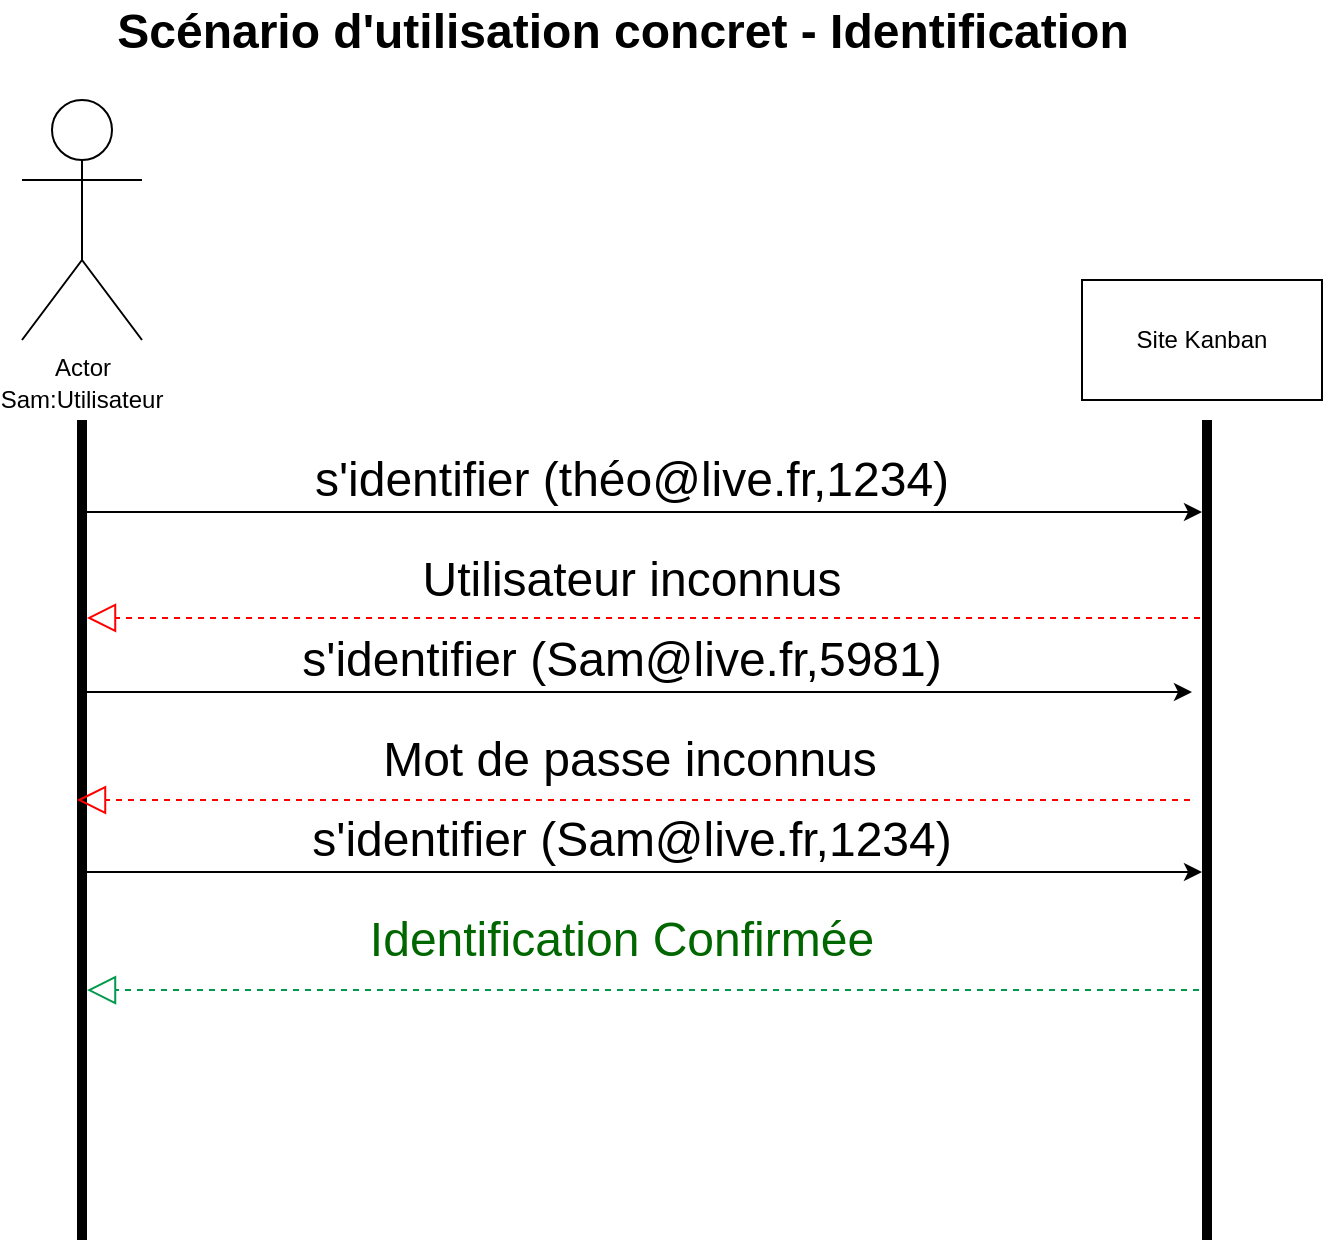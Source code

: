 <mxfile version="13.9.9" type="device"><diagram id="3nhy7YO2goOuWsndaVzW" name="Page-1"><mxGraphModel dx="1086" dy="806" grid="1" gridSize="10" guides="1" tooltips="1" connect="1" arrows="1" fold="1" page="1" pageScale="1" pageWidth="827" pageHeight="1169" math="0" shadow="0"><root><mxCell id="0"/><mxCell id="1" parent="0"/><mxCell id="yIcPFUuuZfyX_muymaUY-1" value="Actor" style="shape=umlActor;verticalLabelPosition=bottom;verticalAlign=top;html=1;outlineConnect=0;" vertex="1" parent="1"><mxGeometry x="110" y="140" width="60" height="120" as="geometry"/></mxCell><mxCell id="yIcPFUuuZfyX_muymaUY-2" value="" style="html=1;points=[];perimeter=orthogonalPerimeter;fillColor=#000000;strokeColor=none;" vertex="1" parent="1"><mxGeometry x="137.5" y="300" width="5" height="410" as="geometry"/></mxCell><mxCell id="yIcPFUuuZfyX_muymaUY-3" value="" style="html=1;points=[];perimeter=orthogonalPerimeter;fillColor=#000000;strokeColor=none;" vertex="1" parent="1"><mxGeometry x="700" y="300" width="5" height="410" as="geometry"/></mxCell><mxCell id="yIcPFUuuZfyX_muymaUY-4" value="Site Kanban" style="rounded=0;whiteSpace=wrap;html=1;" vertex="1" parent="1"><mxGeometry x="640" y="230" width="120" height="60" as="geometry"/></mxCell><mxCell id="yIcPFUuuZfyX_muymaUY-5" value="Sam:Utilisateur" style="text;html=1;strokeColor=none;fillColor=none;align=center;verticalAlign=middle;whiteSpace=wrap;rounded=0;" vertex="1" parent="1"><mxGeometry x="120" y="280" width="40" height="20" as="geometry"/></mxCell><mxCell id="yIcPFUuuZfyX_muymaUY-8" value="" style="endArrow=block;dashed=1;endFill=0;endSize=12;html=1;fontSize=24;exitX=-0.2;exitY=0.339;exitDx=0;exitDy=0;exitPerimeter=0;fontColor=#FF3333;strokeColor=#FF0000;" edge="1" parent="1"><mxGeometry width="160" relative="1" as="geometry"><mxPoint x="699" y="398.99" as="sourcePoint"/><mxPoint x="142.5" y="398.99" as="targetPoint"/></mxGeometry></mxCell><mxCell id="yIcPFUuuZfyX_muymaUY-9" value="Utilisateur inconnus" style="text;html=1;strokeColor=none;fillColor=none;align=center;verticalAlign=middle;whiteSpace=wrap;rounded=0;fontSize=24;" vertex="1" parent="1"><mxGeometry x="180" y="370" width="470" height="20" as="geometry"/></mxCell><mxCell id="yIcPFUuuZfyX_muymaUY-10" value="" style="endArrow=classic;html=1;" edge="1" parent="1"><mxGeometry width="50" height="50" relative="1" as="geometry"><mxPoint x="142.5" y="346" as="sourcePoint"/><mxPoint x="700" y="346" as="targetPoint"/></mxGeometry></mxCell><mxCell id="yIcPFUuuZfyX_muymaUY-11" value="s'identifier (théo@live.fr,1234)" style="text;html=1;strokeColor=none;fillColor=none;align=center;verticalAlign=middle;whiteSpace=wrap;rounded=0;fontSize=24;" vertex="1" parent="1"><mxGeometry x="180" y="320" width="470" height="20" as="geometry"/></mxCell><mxCell id="yIcPFUuuZfyX_muymaUY-16" value="" style="endArrow=block;dashed=1;endFill=0;endSize=12;html=1;fontSize=24;exitX=-0.2;exitY=0.339;exitDx=0;exitDy=0;exitPerimeter=0;fontColor=#FF3333;strokeColor=#00994D;" edge="1" parent="1"><mxGeometry width="160" relative="1" as="geometry"><mxPoint x="698.5" y="585" as="sourcePoint"/><mxPoint x="142.5" y="585.01" as="targetPoint"/></mxGeometry></mxCell><mxCell id="yIcPFUuuZfyX_muymaUY-17" value="&lt;font color=&quot;#006600&quot;&gt;Identification Confirmée&lt;/font&gt;" style="text;html=1;strokeColor=none;fillColor=none;align=center;verticalAlign=middle;whiteSpace=wrap;rounded=0;fontSize=24;" vertex="1" parent="1"><mxGeometry x="175" y="550" width="470" height="20" as="geometry"/></mxCell><mxCell id="yIcPFUuuZfyX_muymaUY-18" value="Scénario d'utilisation concret - Identification" style="text;align=center;fontStyle=1;verticalAlign=middle;spacingLeft=3;spacingRight=3;strokeColor=none;rotatable=0;points=[[0,0.5],[1,0.5]];portConstraint=eastwest;fontSize=24;" vertex="1" parent="1"><mxGeometry x="265.5" y="90" width="290" height="26" as="geometry"/></mxCell><mxCell id="yIcPFUuuZfyX_muymaUY-19" value="" style="endArrow=classic;html=1;" edge="1" parent="1"><mxGeometry width="50" height="50" relative="1" as="geometry"><mxPoint x="137.5" y="436" as="sourcePoint"/><mxPoint x="695" y="436" as="targetPoint"/></mxGeometry></mxCell><mxCell id="yIcPFUuuZfyX_muymaUY-20" value="s'identifier (Sam@live.fr,5981)" style="text;html=1;strokeColor=none;fillColor=none;align=center;verticalAlign=middle;whiteSpace=wrap;rounded=0;fontSize=24;" vertex="1" parent="1"><mxGeometry x="175" y="410" width="470" height="20" as="geometry"/></mxCell><mxCell id="yIcPFUuuZfyX_muymaUY-21" value="" style="endArrow=block;dashed=1;endFill=0;endSize=12;html=1;fontSize=24;exitX=-0.2;exitY=0.339;exitDx=0;exitDy=0;exitPerimeter=0;fontColor=#FF3333;strokeColor=#FF0000;" edge="1" parent="1"><mxGeometry width="160" relative="1" as="geometry"><mxPoint x="694" y="490" as="sourcePoint"/><mxPoint x="137.5" y="490" as="targetPoint"/></mxGeometry></mxCell><mxCell id="yIcPFUuuZfyX_muymaUY-22" value="Mot de passe inconnus" style="text;html=1;strokeColor=none;fillColor=none;align=center;verticalAlign=middle;whiteSpace=wrap;rounded=0;fontSize=24;" vertex="1" parent="1"><mxGeometry x="179" y="460" width="470" height="20" as="geometry"/></mxCell><mxCell id="yIcPFUuuZfyX_muymaUY-23" value="" style="endArrow=classic;html=1;" edge="1" parent="1"><mxGeometry width="50" height="50" relative="1" as="geometry"><mxPoint x="142.5" y="526" as="sourcePoint"/><mxPoint x="700" y="526" as="targetPoint"/></mxGeometry></mxCell><mxCell id="yIcPFUuuZfyX_muymaUY-24" value="s'identifier (Sam@live.fr,1234)" style="text;html=1;strokeColor=none;fillColor=none;align=center;verticalAlign=middle;whiteSpace=wrap;rounded=0;fontSize=24;" vertex="1" parent="1"><mxGeometry x="180" y="500" width="470" height="20" as="geometry"/></mxCell></root></mxGraphModel></diagram></mxfile>